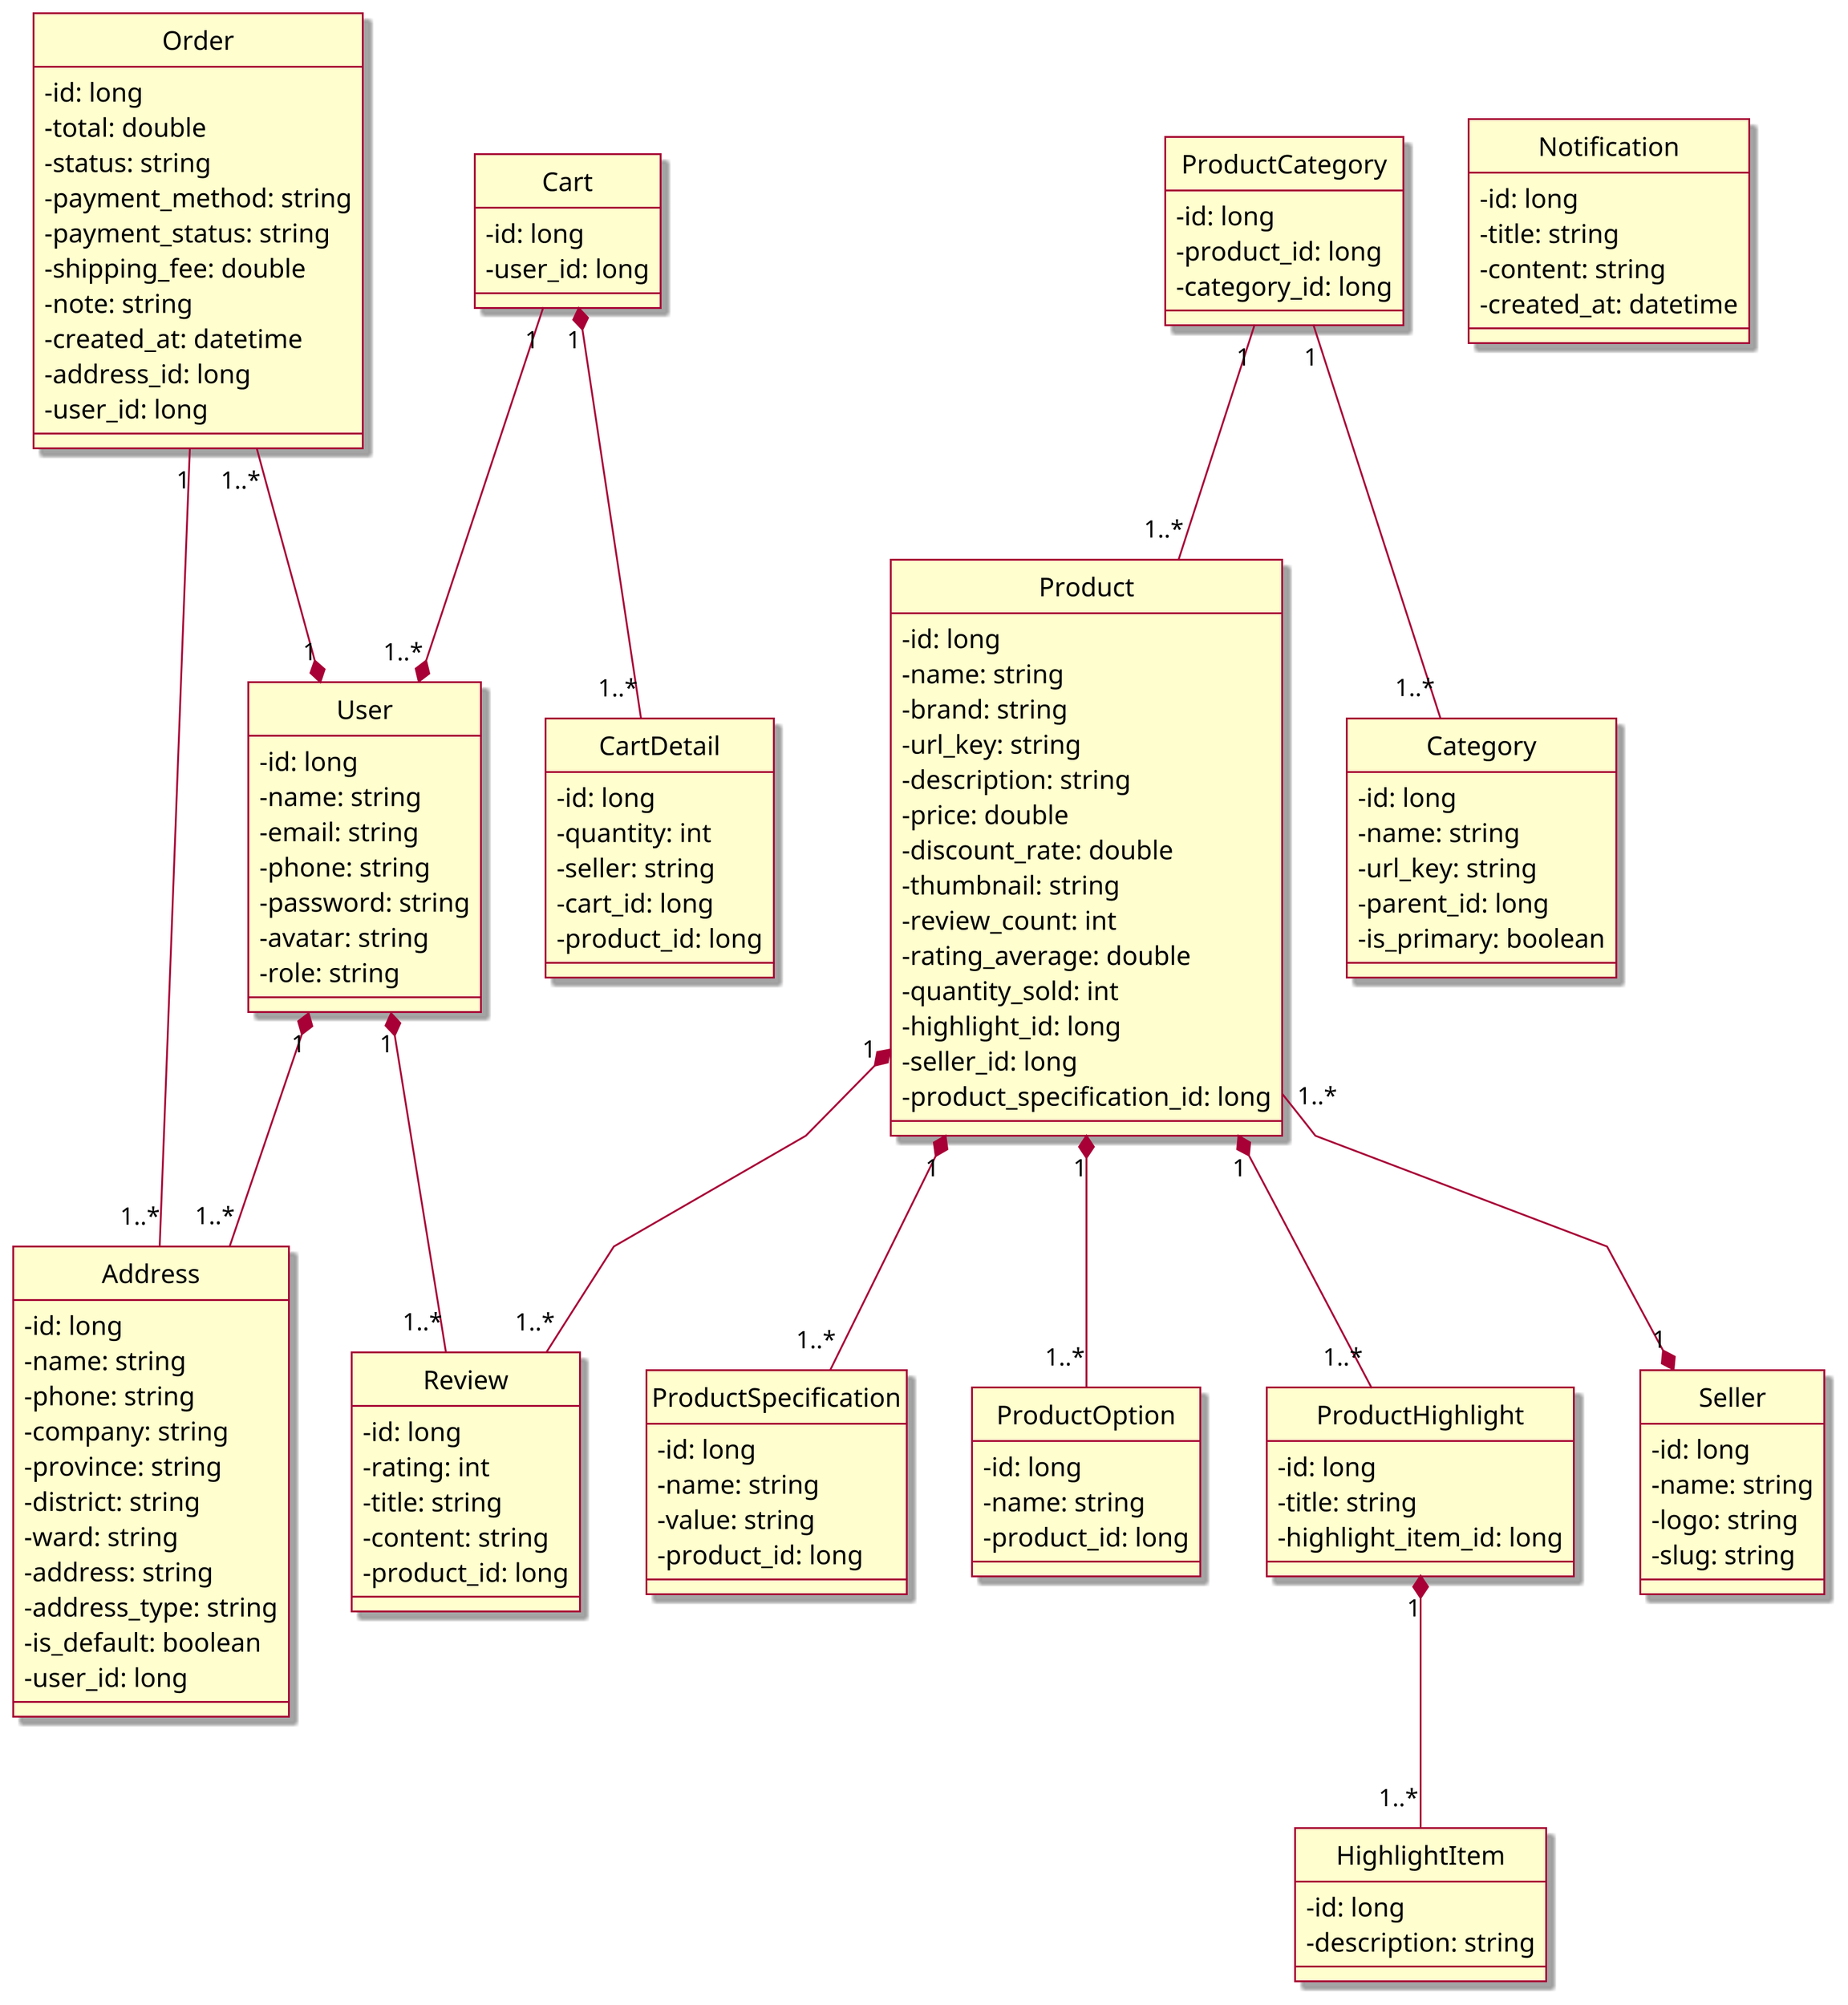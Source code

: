 @startuml Class Diagram

skin rose
skinparam classAttributeIconSize 0
' skinparam linetype ortho
skinparam linetype polyline
hide circle
scale 3

' Product
class Product{
    - id: long
    - name: string
    - brand: string
    - url_key: string
    - description: string
    - price: double
    - discount_rate: double
    - thumbnail: string
    - review_count: int
    - rating_average: double
    - quantity_sold: int
    - highlight_id: long
    - seller_id: long
    - product_specification_id: long
}

class ProductSpecification{
    - id: long
    - name: string
    - value: string
    - product_id: long
}

class ProductOption{
    - id: long
    - name: string
    - product_id: long
}

class ProductCategory{
    - id: long
    - product_id: long
    - category_id: long
}

class ProductHighlight{
    - id: long
    - title: string
    - highlight_item_id: long
}

class HighlightItem{
    - id: long
    - description: string
}

class Seller{
    - id: long
    - name: string
    - logo: string
    - slug: string
}

' Category
class Category{
    - id: long
    - name: string
    - url_key: string
    - parent_id: long
    - is_primary: boolean
}

' Review
class Review{
    - id: long
    - rating: int
    - title: string
    - content: string
    - product_id: long
}

' User
class User{
    - id: long
    - name: string
    - email: string
    - phone: string
    - password: string
    - avatar: string
    - role: string
}

class Address{
    - id: long
    - name: string
    - phone: string
    - company: string
    - province: string
    - district: string
    - ward: string
    - address: string
    - address_type: string
    - is_default: boolean
    - user_id: long
}


' Cart
class Cart{
    - id: long
    - user_id: long
}

class CartDetail{
    - id: long
    - quantity: int
    - seller: string
    - cart_id: long
    - product_id: long
}

' Order
class Order{
    - id: long
    - total: double
    - status: string
    - payment_method: string
    - payment_status: string
    - shipping_fee: double
    - note: string
    - created_at: datetime
    - address_id: long
    - user_id: long
}

' Notification
class Notification{
    - id: long
    - title: string
    - content: string
    - created_at: datetime
}

Product "1" *-- "1..*" ProductSpecification
Product "1" *-- "1..*" ProductOption
Product "1..* "--* "1" Seller
Product "1" *-- "1..*" Review
Product "1" *-- "1..*" ProductHighlight
ProductHighlight "1" *-- "1..*" HighlightItem

ProductCategory "1" -- "1..*" Product
ProductCategory "1" -- "1..*" Category

User "1" *-- "1..*" Address
User "1" *-- "1..*" Review

Cart "1" --* "1..*" User
Cart "1" *-- "1..*" CartDetail

Order "1..*" --* "1" User
Order "1" -- "1..*" Address
@enduml